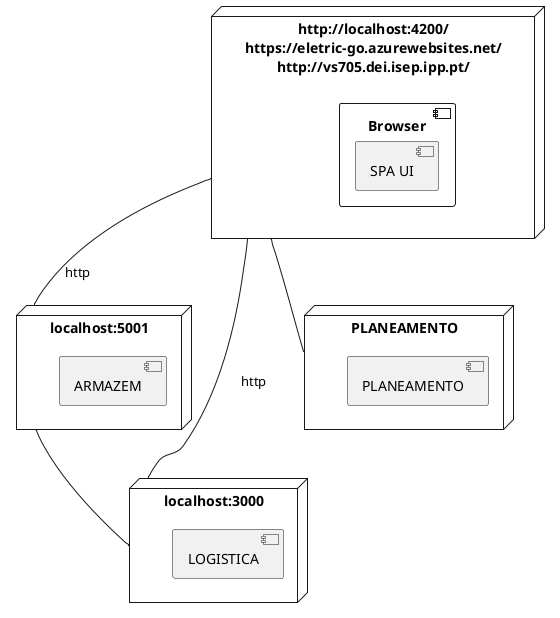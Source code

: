 @startuml


node "http://localhost:4200/\nhttps://eletric-go.azurewebsites.net/\nhttp://vs705.dei.isep.ipp.pt/" as SPA {
  component Browser {
   [SPA UI]
  }
}

node "localhost:5001" as ARM {
  [ARMAZEM] as armazem
}

node "localhost:3000" as LOG {
  [LOGISTICA] as logistica
}

node "PLANEAMENTO" as PLAN {
  [PLANEAMENTO] as planeamento
}

SPA -- ARM: http
SPA -- LOG: http
SPA -- PLAN
ARM -- LOG

@enduml
